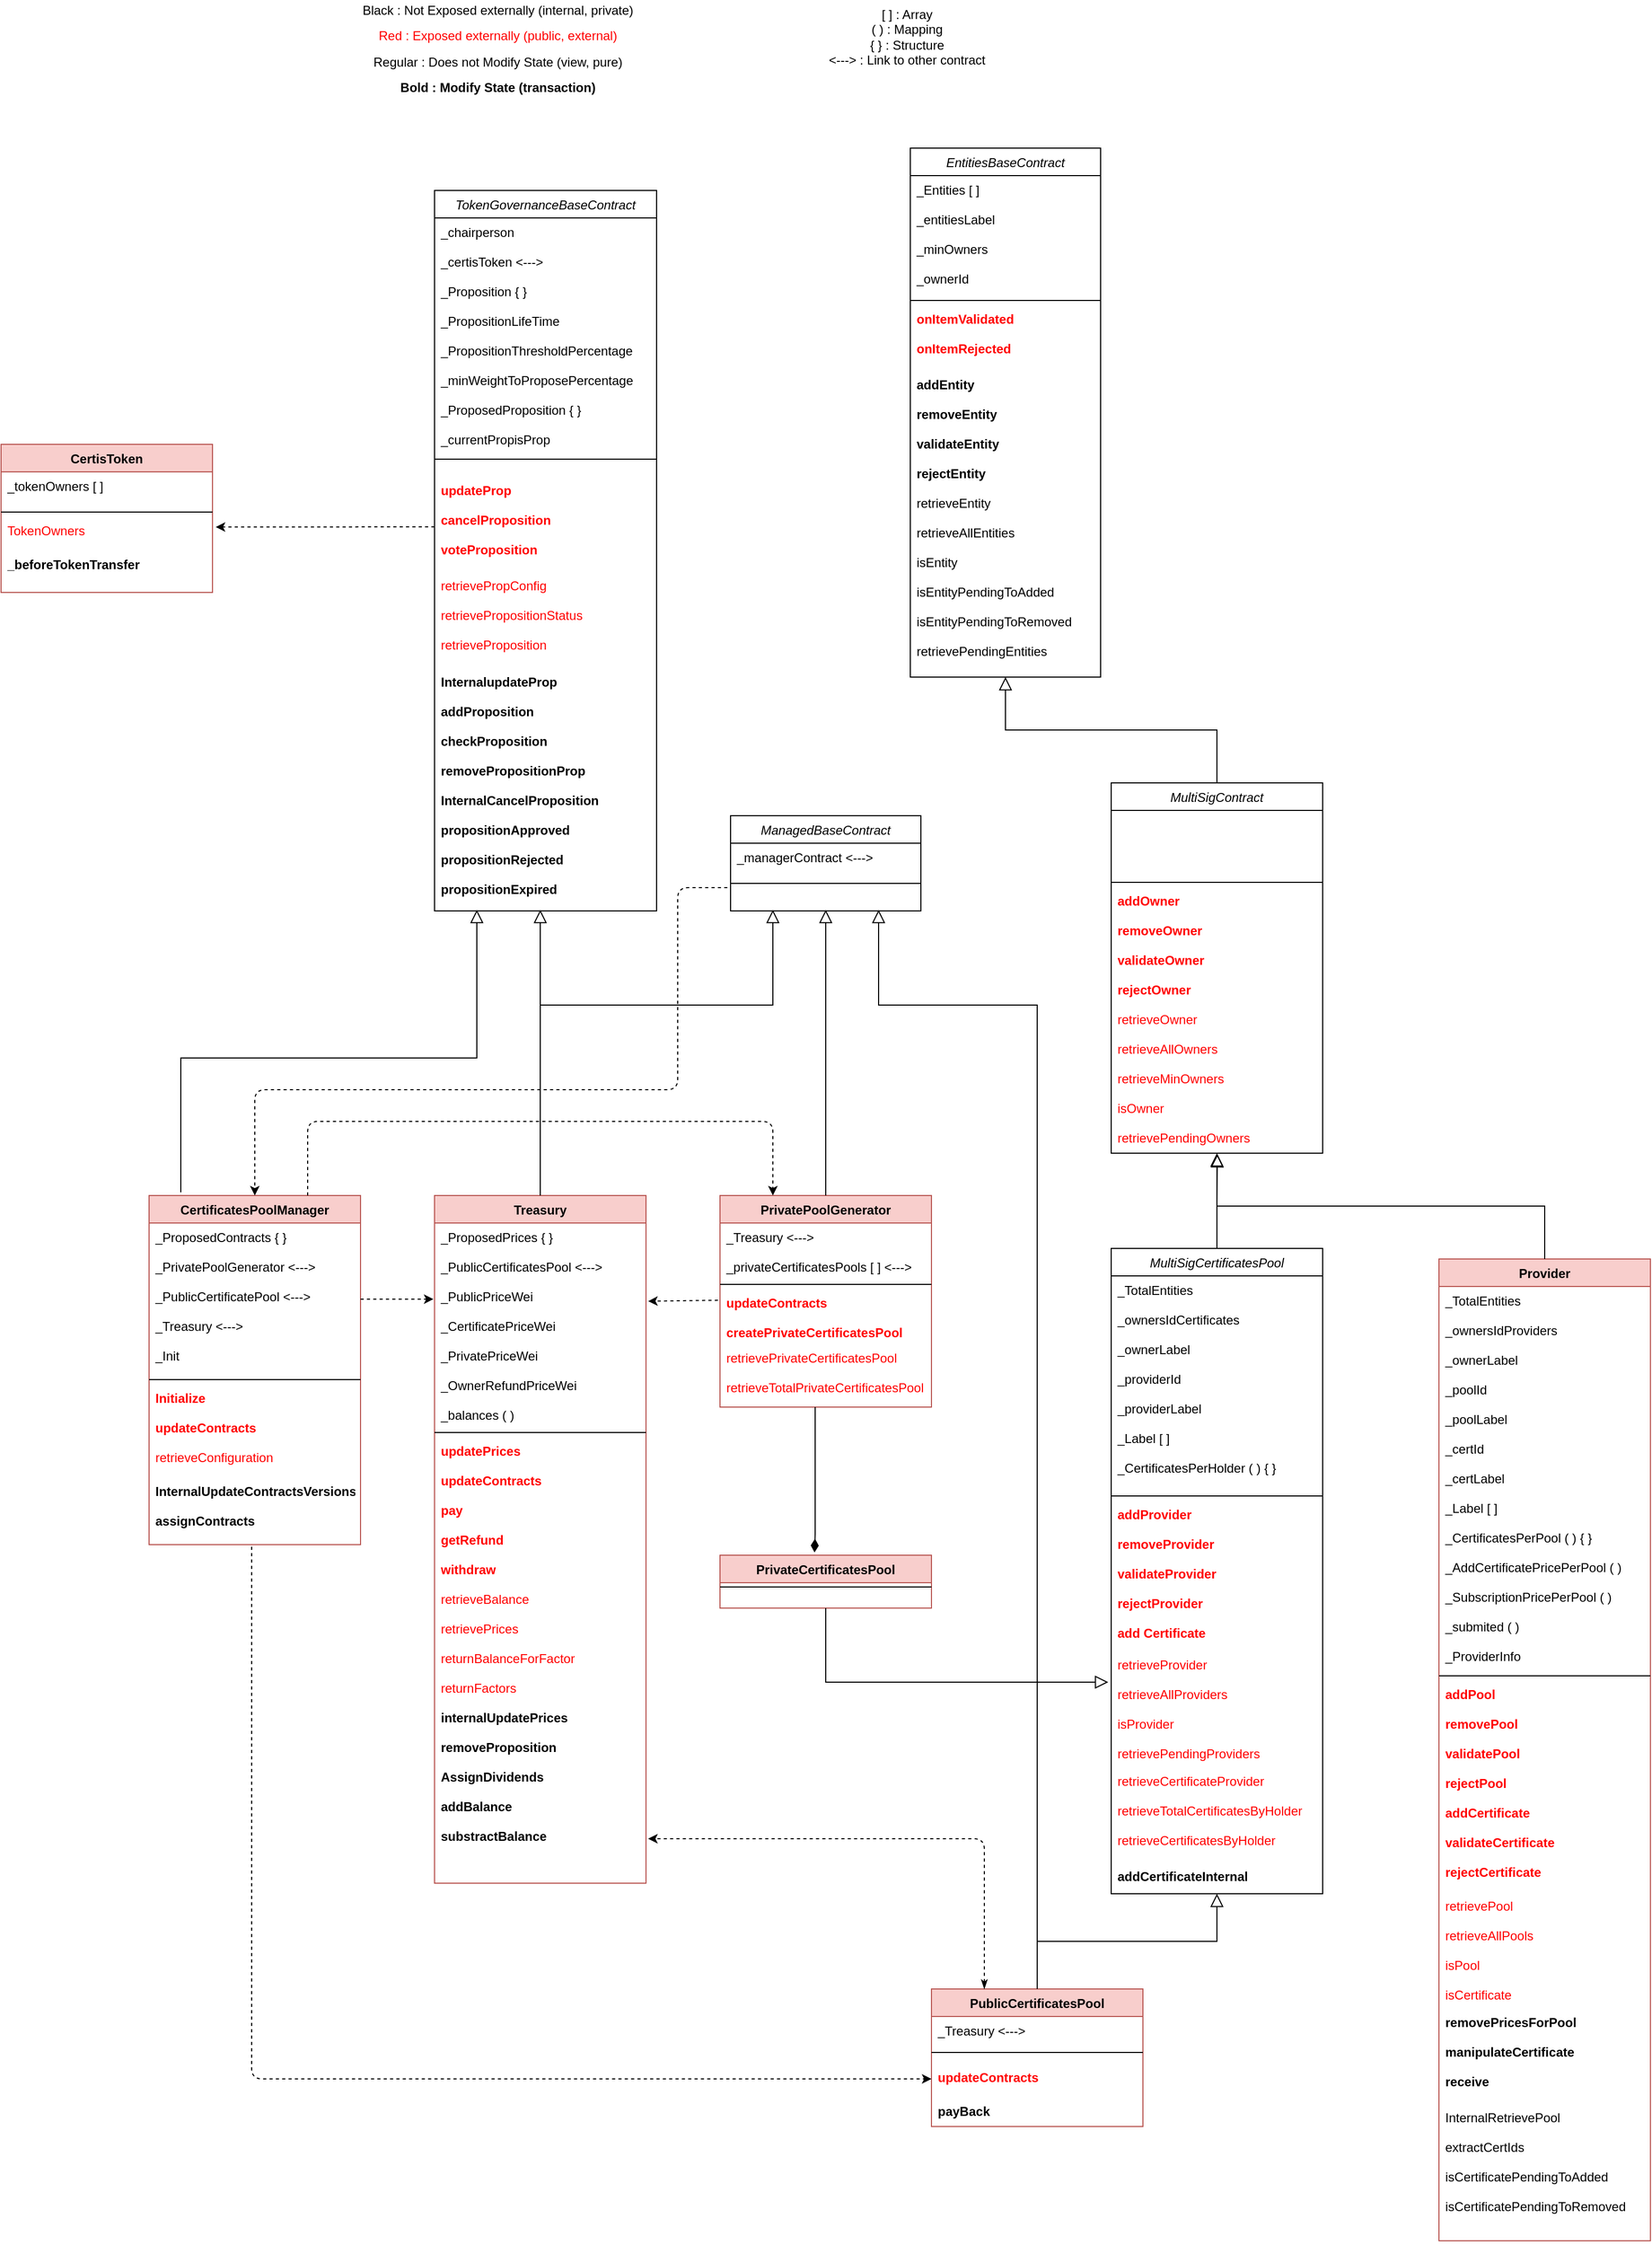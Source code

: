 <mxfile version="14.9.3" type="github">
  <diagram id="C5RBs43oDa-KdzZeNtuy" name="Page-1">
    <mxGraphModel dx="2249" dy="1963" grid="1" gridSize="10" guides="1" tooltips="1" connect="1" arrows="1" fold="1" page="1" pageScale="1" pageWidth="827" pageHeight="1169" math="0" shadow="0">
      <root>
        <mxCell id="WIyWlLk6GJQsqaUBKTNV-0" />
        <mxCell id="WIyWlLk6GJQsqaUBKTNV-1" parent="WIyWlLk6GJQsqaUBKTNV-0" />
        <mxCell id="zkfFHV4jXpPFQw0GAbJ--0" value="EntitiesBaseContract" style="swimlane;fontStyle=2;align=center;verticalAlign=top;childLayout=stackLayout;horizontal=1;startSize=26;horizontalStack=0;resizeParent=1;resizeLast=0;collapsible=1;marginBottom=0;rounded=0;shadow=0;strokeWidth=1;" parent="WIyWlLk6GJQsqaUBKTNV-1" vertex="1">
          <mxGeometry x="190" y="90" width="180" height="500" as="geometry">
            <mxRectangle x="230" y="140" width="160" height="26" as="alternateBounds" />
          </mxGeometry>
        </mxCell>
        <mxCell id="zkfFHV4jXpPFQw0GAbJ--1" value="_Entities [ ]&#xa;&#xa;_entitiesLabel&#xa;&#xa;_minOwners&#xa;&#xa;_ownerId" style="text;align=left;verticalAlign=top;spacingLeft=4;spacingRight=4;overflow=hidden;rotatable=0;points=[[0,0.5],[1,0.5]];portConstraint=eastwest;" parent="zkfFHV4jXpPFQw0GAbJ--0" vertex="1">
          <mxGeometry y="26" width="180" height="114" as="geometry" />
        </mxCell>
        <mxCell id="zkfFHV4jXpPFQw0GAbJ--4" value="" style="line;html=1;strokeWidth=1;align=left;verticalAlign=middle;spacingTop=-1;spacingLeft=3;spacingRight=3;rotatable=0;labelPosition=right;points=[];portConstraint=eastwest;" parent="zkfFHV4jXpPFQw0GAbJ--0" vertex="1">
          <mxGeometry y="140" width="180" height="8" as="geometry" />
        </mxCell>
        <mxCell id="zkfFHV4jXpPFQw0GAbJ--24" value="onItemValidated&#xa;&#xa;onItemRejected" style="text;align=left;verticalAlign=top;spacingLeft=4;spacingRight=4;overflow=hidden;rotatable=0;points=[[0,0.5],[1,0.5]];portConstraint=eastwest;fontColor=#FF0000;fontStyle=1" parent="zkfFHV4jXpPFQw0GAbJ--0" vertex="1">
          <mxGeometry y="148" width="180" height="62" as="geometry" />
        </mxCell>
        <mxCell id="zkfFHV4jXpPFQw0GAbJ--2" value="addEntity&#xa;&#xa;removeEntity&#xa;&#xa;validateEntity&#xa;&#xa;rejectEntity&#xa;&#xa;" style="text;align=left;verticalAlign=top;spacingLeft=4;spacingRight=4;overflow=hidden;rotatable=0;points=[[0,0.5],[1,0.5]];portConstraint=eastwest;rounded=0;shadow=0;html=0;fontStyle=1" parent="zkfFHV4jXpPFQw0GAbJ--0" vertex="1">
          <mxGeometry y="210" width="180" height="112" as="geometry" />
        </mxCell>
        <mxCell id="zkfFHV4jXpPFQw0GAbJ--20" value="retrieveEntity&#xa;&#xa;retrieveAllEntities&#xa;&#xa;isEntity&#xa;&#xa;isEntityPendingToAdded&#xa;&#xa;isEntityPendingToRemoved&#xa;&#xa;retrievePendingEntities" style="text;align=left;verticalAlign=top;spacingLeft=4;spacingRight=4;overflow=hidden;rotatable=0;points=[[0,0.5],[1,0.5]];portConstraint=eastwest;rounded=0;shadow=0;html=0;" parent="zkfFHV4jXpPFQw0GAbJ--0" vertex="1">
          <mxGeometry y="322" width="180" height="170" as="geometry" />
        </mxCell>
        <mxCell id="zkfFHV4jXpPFQw0GAbJ--16" value="" style="endArrow=block;endSize=10;endFill=0;shadow=0;strokeWidth=1;rounded=0;edgeStyle=elbowEdgeStyle;elbow=vertical;exitX=0.5;exitY=0;exitDx=0;exitDy=0;" parent="WIyWlLk6GJQsqaUBKTNV-1" source="bXjURwCaFaU__5L7jMWQ-14" target="zkfFHV4jXpPFQw0GAbJ--0" edge="1">
          <mxGeometry width="160" relative="1" as="geometry">
            <mxPoint x="210" y="373" as="sourcePoint" />
            <mxPoint x="310" y="271" as="targetPoint" />
          </mxGeometry>
        </mxCell>
        <mxCell id="bXjURwCaFaU__5L7jMWQ-14" value="MultiSigContract" style="swimlane;fontStyle=2;align=center;verticalAlign=top;childLayout=stackLayout;horizontal=1;startSize=26;horizontalStack=0;resizeParent=1;resizeLast=0;collapsible=1;marginBottom=0;rounded=0;shadow=0;strokeWidth=1;" vertex="1" parent="WIyWlLk6GJQsqaUBKTNV-1">
          <mxGeometry x="380" y="690" width="200" height="350" as="geometry">
            <mxRectangle x="230" y="140" width="160" height="26" as="alternateBounds" />
          </mxGeometry>
        </mxCell>
        <mxCell id="bXjURwCaFaU__5L7jMWQ-15" value="&#xa;&#xa;" style="text;align=left;verticalAlign=top;spacingLeft=4;spacingRight=4;overflow=hidden;rotatable=0;points=[[0,0.5],[1,0.5]];portConstraint=eastwest;" vertex="1" parent="bXjURwCaFaU__5L7jMWQ-14">
          <mxGeometry y="26" width="200" height="64" as="geometry" />
        </mxCell>
        <mxCell id="bXjURwCaFaU__5L7jMWQ-16" value="" style="line;html=1;strokeWidth=1;align=left;verticalAlign=middle;spacingTop=-1;spacingLeft=3;spacingRight=3;rotatable=0;labelPosition=right;points=[];portConstraint=eastwest;" vertex="1" parent="bXjURwCaFaU__5L7jMWQ-14">
          <mxGeometry y="90" width="200" height="8" as="geometry" />
        </mxCell>
        <mxCell id="bXjURwCaFaU__5L7jMWQ-17" value="addOwner&#xa;&#xa;removeOwner&#xa;&#xa;validateOwner&#xa;&#xa;rejectOwner" style="text;align=left;verticalAlign=top;spacingLeft=4;spacingRight=4;overflow=hidden;rotatable=0;points=[[0,0.5],[1,0.5]];portConstraint=eastwest;rounded=0;shadow=0;html=0;fontColor=#FF0000;fontStyle=1" vertex="1" parent="bXjURwCaFaU__5L7jMWQ-14">
          <mxGeometry y="98" width="200" height="112" as="geometry" />
        </mxCell>
        <mxCell id="bXjURwCaFaU__5L7jMWQ-18" value="retrieveOwner&#xa;&#xa;retrieveAllOwners&#xa;&#xa;retrieveMinOwners&#xa;&#xa;isOwner&#xa;&#xa;retrievePendingOwners" style="text;align=left;verticalAlign=top;spacingLeft=4;spacingRight=4;overflow=hidden;rotatable=0;points=[[0,0.5],[1,0.5]];portConstraint=eastwest;rounded=0;shadow=0;html=0;fontColor=#FF0000;" vertex="1" parent="bXjURwCaFaU__5L7jMWQ-14">
          <mxGeometry y="210" width="200" height="140" as="geometry" />
        </mxCell>
        <mxCell id="bXjURwCaFaU__5L7jMWQ-20" value="Red : Exposed externally (public, external)" style="text;html=1;strokeColor=none;fillColor=none;align=center;verticalAlign=middle;whiteSpace=wrap;rounded=0;fontColor=#FF0000;" vertex="1" parent="WIyWlLk6GJQsqaUBKTNV-1">
          <mxGeometry x="-360" y="-26" width="320" height="20" as="geometry" />
        </mxCell>
        <mxCell id="bXjURwCaFaU__5L7jMWQ-21" value="&lt;font color=&quot;#000000&quot;&gt;Black : Not Exposed externally (internal, private)&lt;/font&gt;" style="text;html=1;strokeColor=none;fillColor=none;align=center;verticalAlign=middle;whiteSpace=wrap;rounded=0;fontColor=#FF0000;" vertex="1" parent="WIyWlLk6GJQsqaUBKTNV-1">
          <mxGeometry x="-360" y="-50" width="320" height="20" as="geometry" />
        </mxCell>
        <mxCell id="bXjURwCaFaU__5L7jMWQ-22" value="&lt;span style=&quot;font-weight: normal&quot;&gt;&lt;font color=&quot;#000000&quot;&gt;Regular : Does not Modify State (view, pure)&lt;/font&gt;&lt;/span&gt;" style="text;html=1;strokeColor=none;fillColor=none;align=center;verticalAlign=middle;whiteSpace=wrap;rounded=0;fontColor=#FF0000;fontStyle=1" vertex="1" parent="WIyWlLk6GJQsqaUBKTNV-1">
          <mxGeometry x="-360" y="-1" width="320" height="20" as="geometry" />
        </mxCell>
        <mxCell id="bXjURwCaFaU__5L7jMWQ-23" value="&lt;b&gt;&lt;font color=&quot;#000000&quot;&gt;Bold : Modify State (transaction)&lt;/font&gt;&lt;/b&gt;" style="text;html=1;strokeColor=none;fillColor=none;align=center;verticalAlign=middle;whiteSpace=wrap;rounded=0;fontColor=#FF0000;" vertex="1" parent="WIyWlLk6GJQsqaUBKTNV-1">
          <mxGeometry x="-360" y="23" width="320" height="20" as="geometry" />
        </mxCell>
        <mxCell id="bXjURwCaFaU__5L7jMWQ-24" value="MultiSigCertificatesPool" style="swimlane;fontStyle=2;align=center;verticalAlign=top;childLayout=stackLayout;horizontal=1;startSize=26;horizontalStack=0;resizeParent=1;resizeLast=0;collapsible=1;marginBottom=0;rounded=0;shadow=0;strokeWidth=1;" vertex="1" parent="WIyWlLk6GJQsqaUBKTNV-1">
          <mxGeometry x="380" y="1130" width="200" height="610" as="geometry">
            <mxRectangle x="230" y="140" width="160" height="26" as="alternateBounds" />
          </mxGeometry>
        </mxCell>
        <mxCell id="bXjURwCaFaU__5L7jMWQ-25" value="_TotalEntities&#xa;&#xa;_ownersIdCertificates&#xa;&#xa;_ownerLabel&#xa;&#xa;_providerId&#xa;&#xa;_providerLabel&#xa;&#xa;_Label [ ]&#xa;&#xa;_CertificatesPerHolder ( ) { }" style="text;align=left;verticalAlign=top;spacingLeft=4;spacingRight=4;overflow=hidden;rotatable=0;points=[[0,0.5],[1,0.5]];portConstraint=eastwest;" vertex="1" parent="bXjURwCaFaU__5L7jMWQ-24">
          <mxGeometry y="26" width="200" height="204" as="geometry" />
        </mxCell>
        <mxCell id="bXjURwCaFaU__5L7jMWQ-26" value="" style="line;html=1;strokeWidth=1;align=left;verticalAlign=middle;spacingTop=-1;spacingLeft=3;spacingRight=3;rotatable=0;labelPosition=right;points=[];portConstraint=eastwest;" vertex="1" parent="bXjURwCaFaU__5L7jMWQ-24">
          <mxGeometry y="230" width="200" height="8" as="geometry" />
        </mxCell>
        <mxCell id="bXjURwCaFaU__5L7jMWQ-27" value="addProvider&#xa;&#xa;removeProvider&#xa;&#xa;validateProvider&#xa;&#xa;rejectProvider&#xa;&#xa;add Certificate" style="text;align=left;verticalAlign=top;spacingLeft=4;spacingRight=4;overflow=hidden;rotatable=0;points=[[0,0.5],[1,0.5]];portConstraint=eastwest;rounded=0;shadow=0;html=0;fontColor=#FF0000;fontStyle=1" vertex="1" parent="bXjURwCaFaU__5L7jMWQ-24">
          <mxGeometry y="238" width="200" height="142" as="geometry" />
        </mxCell>
        <mxCell id="bXjURwCaFaU__5L7jMWQ-28" value="retrieveProvider&#xa;&#xa;retrieveAllProviders&#xa;&#xa;isProvider&#xa;&#xa;retrievePendingProviders" style="text;align=left;verticalAlign=top;spacingLeft=4;spacingRight=4;overflow=hidden;rotatable=0;points=[[0,0.5],[1,0.5]];portConstraint=eastwest;rounded=0;shadow=0;html=0;fontColor=#FF0000;" vertex="1" parent="bXjURwCaFaU__5L7jMWQ-24">
          <mxGeometry y="380" width="200" height="110" as="geometry" />
        </mxCell>
        <mxCell id="bXjURwCaFaU__5L7jMWQ-30" value="retrieveCertificateProvider&#xa;&#xa;retrieveTotalCertificatesByHolder&#xa;&#xa;retrieveCertificatesByHolder&#xa;" style="text;align=left;verticalAlign=top;spacingLeft=4;spacingRight=4;overflow=hidden;rotatable=0;points=[[0,0.5],[1,0.5]];portConstraint=eastwest;rounded=0;shadow=0;html=0;fontColor=#FF0000;" vertex="1" parent="bXjURwCaFaU__5L7jMWQ-24">
          <mxGeometry y="490" width="200" height="90" as="geometry" />
        </mxCell>
        <mxCell id="bXjURwCaFaU__5L7jMWQ-31" value="addCertificateInternal" style="text;align=left;verticalAlign=top;spacingLeft=4;spacingRight=4;overflow=hidden;rotatable=0;points=[[0,0.5],[1,0.5]];portConstraint=eastwest;fontStyle=1" vertex="1" parent="bXjURwCaFaU__5L7jMWQ-24">
          <mxGeometry y="580" width="200" height="20" as="geometry" />
        </mxCell>
        <mxCell id="bXjURwCaFaU__5L7jMWQ-32" value="" style="endArrow=block;endSize=10;endFill=0;shadow=0;strokeWidth=1;rounded=0;edgeStyle=elbowEdgeStyle;elbow=vertical;entryX=0.502;entryY=1.007;entryDx=0;entryDy=0;entryPerimeter=0;exitX=0.5;exitY=0;exitDx=0;exitDy=0;" edge="1" parent="WIyWlLk6GJQsqaUBKTNV-1" source="bXjURwCaFaU__5L7jMWQ-24" target="bXjURwCaFaU__5L7jMWQ-18">
          <mxGeometry width="160" relative="1" as="geometry">
            <mxPoint x="320" y="1130" as="sourcePoint" />
            <mxPoint x="320" y="1070" as="targetPoint" />
          </mxGeometry>
        </mxCell>
        <mxCell id="bXjURwCaFaU__5L7jMWQ-33" value="PrivateCertificatesPool" style="swimlane;fontStyle=1;align=center;verticalAlign=top;childLayout=stackLayout;horizontal=1;startSize=26;horizontalStack=0;resizeParent=1;resizeLast=0;collapsible=1;marginBottom=0;rounded=0;shadow=0;strokeWidth=1;fillColor=#f8cecc;strokeColor=#b85450;" vertex="1" parent="WIyWlLk6GJQsqaUBKTNV-1">
          <mxGeometry x="10" y="1420" width="200" height="50" as="geometry">
            <mxRectangle x="230" y="140" width="160" height="26" as="alternateBounds" />
          </mxGeometry>
        </mxCell>
        <mxCell id="bXjURwCaFaU__5L7jMWQ-35" value="" style="line;html=1;strokeWidth=1;align=left;verticalAlign=middle;spacingTop=-1;spacingLeft=3;spacingRight=3;rotatable=0;labelPosition=right;points=[];portConstraint=eastwest;" vertex="1" parent="bXjURwCaFaU__5L7jMWQ-33">
          <mxGeometry y="26" width="200" height="8" as="geometry" />
        </mxCell>
        <mxCell id="bXjURwCaFaU__5L7jMWQ-41" value="" style="endArrow=block;endSize=10;endFill=0;shadow=0;strokeWidth=1;rounded=0;edgeStyle=elbowEdgeStyle;elbow=vertical;entryX=-0.014;entryY=0.271;entryDx=0;entryDy=0;entryPerimeter=0;" edge="1" parent="WIyWlLk6GJQsqaUBKTNV-1" target="bXjURwCaFaU__5L7jMWQ-28">
          <mxGeometry width="160" relative="1" as="geometry">
            <mxPoint x="110" y="1470" as="sourcePoint" />
            <mxPoint x="200" y="1540" as="targetPoint" />
            <Array as="points">
              <mxPoint x="160" y="1540" />
            </Array>
          </mxGeometry>
        </mxCell>
        <mxCell id="bXjURwCaFaU__5L7jMWQ-42" value="PublicCertificatesPool" style="swimlane;fontStyle=1;align=center;verticalAlign=top;childLayout=stackLayout;horizontal=1;startSize=26;horizontalStack=0;resizeParent=1;resizeLast=0;collapsible=1;marginBottom=0;rounded=0;shadow=0;strokeWidth=1;fillColor=#f8cecc;strokeColor=#b85450;" vertex="1" parent="WIyWlLk6GJQsqaUBKTNV-1">
          <mxGeometry x="210" y="1830" width="200" height="130" as="geometry">
            <mxRectangle x="230" y="140" width="160" height="26" as="alternateBounds" />
          </mxGeometry>
        </mxCell>
        <mxCell id="bXjURwCaFaU__5L7jMWQ-44" value="_Treasury &lt;---&gt;" style="text;align=left;verticalAlign=top;spacingLeft=4;spacingRight=4;overflow=hidden;rotatable=0;points=[[0,0.5],[1,0.5]];portConstraint=eastwest;" vertex="1" parent="bXjURwCaFaU__5L7jMWQ-42">
          <mxGeometry y="26" width="200" height="34" as="geometry" />
        </mxCell>
        <mxCell id="bXjURwCaFaU__5L7jMWQ-43" value="" style="line;html=1;strokeWidth=1;align=left;verticalAlign=middle;spacingTop=-1;spacingLeft=3;spacingRight=3;rotatable=0;labelPosition=right;points=[];portConstraint=eastwest;" vertex="1" parent="WIyWlLk6GJQsqaUBKTNV-1">
          <mxGeometry x="210" y="1886" width="200" height="8" as="geometry" />
        </mxCell>
        <mxCell id="bXjURwCaFaU__5L7jMWQ-45" value="updateContracts&#xa;" style="text;align=left;verticalAlign=top;spacingLeft=4;spacingRight=4;overflow=hidden;rotatable=0;points=[[0,0.5],[1,0.5]];portConstraint=eastwest;rounded=0;shadow=0;html=0;fontColor=#FF0000;fontStyle=1" vertex="1" parent="WIyWlLk6GJQsqaUBKTNV-1">
          <mxGeometry x="210" y="1900" width="200" height="30" as="geometry" />
        </mxCell>
        <mxCell id="bXjURwCaFaU__5L7jMWQ-46" value="payBack" style="text;align=left;verticalAlign=top;spacingLeft=4;spacingRight=4;overflow=hidden;rotatable=0;points=[[0,0.5],[1,0.5]];portConstraint=eastwest;fontStyle=1" vertex="1" parent="WIyWlLk6GJQsqaUBKTNV-1">
          <mxGeometry x="210" y="1932" width="200" height="30" as="geometry" />
        </mxCell>
        <mxCell id="bXjURwCaFaU__5L7jMWQ-47" value="" style="endArrow=block;endSize=10;endFill=0;shadow=0;strokeWidth=1;rounded=0;edgeStyle=elbowEdgeStyle;elbow=vertical;exitX=0.5;exitY=0;exitDx=0;exitDy=0;entryX=0.5;entryY=1;entryDx=0;entryDy=0;" edge="1" parent="WIyWlLk6GJQsqaUBKTNV-1" source="bXjURwCaFaU__5L7jMWQ-42" target="bXjURwCaFaU__5L7jMWQ-24">
          <mxGeometry width="160" relative="1" as="geometry">
            <mxPoint x="220" y="1700" as="sourcePoint" />
            <mxPoint x="470" y="1740" as="targetPoint" />
          </mxGeometry>
        </mxCell>
        <mxCell id="bXjURwCaFaU__5L7jMWQ-48" value="ManagedBaseContract" style="swimlane;fontStyle=2;align=center;verticalAlign=top;childLayout=stackLayout;horizontal=1;startSize=26;horizontalStack=0;resizeParent=1;resizeLast=0;collapsible=1;marginBottom=0;rounded=0;shadow=0;strokeWidth=1;" vertex="1" parent="WIyWlLk6GJQsqaUBKTNV-1">
          <mxGeometry x="20" y="721" width="180" height="90" as="geometry">
            <mxRectangle x="230" y="140" width="160" height="26" as="alternateBounds" />
          </mxGeometry>
        </mxCell>
        <mxCell id="bXjURwCaFaU__5L7jMWQ-49" value="_managerContract &lt;---&gt;" style="text;align=left;verticalAlign=top;spacingLeft=4;spacingRight=4;overflow=hidden;rotatable=0;points=[[0,0.5],[1,0.5]];portConstraint=eastwest;" vertex="1" parent="bXjURwCaFaU__5L7jMWQ-48">
          <mxGeometry y="26" width="180" height="34" as="geometry" />
        </mxCell>
        <mxCell id="bXjURwCaFaU__5L7jMWQ-50" value="" style="line;html=1;strokeWidth=1;align=left;verticalAlign=middle;spacingTop=-1;spacingLeft=3;spacingRight=3;rotatable=0;labelPosition=right;points=[];portConstraint=eastwest;" vertex="1" parent="bXjURwCaFaU__5L7jMWQ-48">
          <mxGeometry y="60" width="180" height="8" as="geometry" />
        </mxCell>
        <mxCell id="bXjURwCaFaU__5L7jMWQ-54" value="TokenGovernanceBaseContract" style="swimlane;fontStyle=2;align=center;verticalAlign=top;childLayout=stackLayout;horizontal=1;startSize=26;horizontalStack=0;resizeParent=1;resizeLast=0;collapsible=1;marginBottom=0;rounded=0;shadow=0;strokeWidth=1;" vertex="1" parent="WIyWlLk6GJQsqaUBKTNV-1">
          <mxGeometry x="-260" y="130" width="210" height="681" as="geometry">
            <mxRectangle x="230" y="140" width="160" height="26" as="alternateBounds" />
          </mxGeometry>
        </mxCell>
        <mxCell id="bXjURwCaFaU__5L7jMWQ-55" value="_chairperson&#xa;&#xa;_certisToken &lt;---&gt;&#xa;&#xa;_Proposition { }&#xa;&#xa;_PropositionLifeTime&#xa;&#xa;_PropositionThresholdPercentage&#xa;&#xa;_minWeightToProposePercentage&#xa;&#xa;_ProposedProposition { }&#xa;&#xa;_currentPropisProp" style="text;align=left;verticalAlign=top;spacingLeft=4;spacingRight=4;overflow=hidden;rotatable=0;points=[[0,0.5],[1,0.5]];portConstraint=eastwest;" vertex="1" parent="bXjURwCaFaU__5L7jMWQ-54">
          <mxGeometry y="26" width="210" height="244" as="geometry" />
        </mxCell>
        <mxCell id="bXjURwCaFaU__5L7jMWQ-57" value="updateProp&#xa;&#xa;cancelProposition&#xa;&#xa;voteProposition" style="text;align=left;verticalAlign=top;spacingLeft=4;spacingRight=4;overflow=hidden;rotatable=0;points=[[0,0.5],[1,0.5]];portConstraint=eastwest;rounded=0;shadow=0;html=0;fontStyle=1;fontColor=#FF0000;" vertex="1" parent="bXjURwCaFaU__5L7jMWQ-54">
          <mxGeometry y="270" width="210" height="90" as="geometry" />
        </mxCell>
        <mxCell id="bXjURwCaFaU__5L7jMWQ-59" value="retrievePropConfig&#xa;&#xa;retrievePropositionStatus&#xa;&#xa;retrieveProposition" style="text;align=left;verticalAlign=top;spacingLeft=4;spacingRight=4;overflow=hidden;rotatable=0;points=[[0,0.5],[1,0.5]];portConstraint=eastwest;fontStyle=0;fontColor=#FF0000;" vertex="1" parent="bXjURwCaFaU__5L7jMWQ-54">
          <mxGeometry y="360" width="210" height="91" as="geometry" />
        </mxCell>
        <mxCell id="bXjURwCaFaU__5L7jMWQ-58" value="InternalupdateProp&#xa;&#xa;addProposition&#xa;&#xa;checkProposition&#xa;&#xa;removePropositionProp&#xa;&#xa;InternalCancelProposition&#xa;&#xa;propositionApproved&#xa;&#xa;propositionRejected&#xa;&#xa;propositionExpired" style="text;align=left;verticalAlign=top;spacingLeft=4;spacingRight=4;overflow=hidden;rotatable=0;points=[[0,0.5],[1,0.5]];portConstraint=eastwest;rounded=0;shadow=0;html=0;fontStyle=1" vertex="1" parent="bXjURwCaFaU__5L7jMWQ-54">
          <mxGeometry y="451" width="210" height="219" as="geometry" />
        </mxCell>
        <mxCell id="bXjURwCaFaU__5L7jMWQ-56" value="" style="line;html=1;strokeWidth=1;align=left;verticalAlign=middle;spacingTop=-1;spacingLeft=3;spacingRight=3;rotatable=0;labelPosition=right;points=[];portConstraint=eastwest;" vertex="1" parent="WIyWlLk6GJQsqaUBKTNV-1">
          <mxGeometry x="-260" y="380" width="210" height="8" as="geometry" />
        </mxCell>
        <mxCell id="bXjURwCaFaU__5L7jMWQ-62" value="Treasury" style="swimlane;fontStyle=1;align=center;verticalAlign=top;childLayout=stackLayout;horizontal=1;startSize=26;horizontalStack=0;resizeParent=1;resizeLast=0;collapsible=1;marginBottom=0;rounded=0;shadow=0;strokeWidth=1;fillColor=#f8cecc;strokeColor=#b85450;" vertex="1" parent="WIyWlLk6GJQsqaUBKTNV-1">
          <mxGeometry x="-260" y="1080" width="200" height="650" as="geometry">
            <mxRectangle x="230" y="140" width="160" height="26" as="alternateBounds" />
          </mxGeometry>
        </mxCell>
        <mxCell id="bXjURwCaFaU__5L7jMWQ-63" value="_ProposedPrices { }&#xa;&#xa;_PublicCertificatesPool &lt;---&gt;&#xa;&#xa;_PublicPriceWei&#xa;&#xa;_CertificatePriceWei&#xa;&#xa;_PrivatePriceWei&#xa;&#xa;_OwnerRefundPriceWei&#xa;&#xa;_balances ( )" style="text;align=left;verticalAlign=top;spacingLeft=4;spacingRight=4;overflow=hidden;rotatable=0;points=[[0,0.5],[1,0.5]];portConstraint=eastwest;" vertex="1" parent="bXjURwCaFaU__5L7jMWQ-62">
          <mxGeometry y="26" width="200" height="194" as="geometry" />
        </mxCell>
        <mxCell id="bXjURwCaFaU__5L7jMWQ-64" value="" style="line;html=1;strokeWidth=1;align=left;verticalAlign=middle;spacingTop=-1;spacingLeft=3;spacingRight=3;rotatable=0;labelPosition=right;points=[];portConstraint=eastwest;" vertex="1" parent="bXjURwCaFaU__5L7jMWQ-62">
          <mxGeometry y="220" width="200" height="8" as="geometry" />
        </mxCell>
        <mxCell id="bXjURwCaFaU__5L7jMWQ-65" value="updatePrices&#xa;&#xa;updateContracts&#xa;&#xa;pay&#xa;&#xa;getRefund&#xa;&#xa;withdraw&#xa;" style="text;align=left;verticalAlign=top;spacingLeft=4;spacingRight=4;overflow=hidden;rotatable=0;points=[[0,0.5],[1,0.5]];portConstraint=eastwest;rounded=0;shadow=0;html=0;fontColor=#FF0000;fontStyle=1" vertex="1" parent="bXjURwCaFaU__5L7jMWQ-62">
          <mxGeometry y="228" width="200" height="140" as="geometry" />
        </mxCell>
        <mxCell id="bXjURwCaFaU__5L7jMWQ-68" value="retrieveBalance&#xa;&#xa;retrievePrices&#xa;&#xa;returnBalanceForFactor&#xa;&#xa;returnFactors" style="text;align=left;verticalAlign=top;spacingLeft=4;spacingRight=4;overflow=hidden;rotatable=0;points=[[0,0.5],[1,0.5]];portConstraint=eastwest;rounded=0;shadow=0;html=0;fontColor=#FF0000;fontStyle=0" vertex="1" parent="bXjURwCaFaU__5L7jMWQ-62">
          <mxGeometry y="368" width="200" height="112" as="geometry" />
        </mxCell>
        <mxCell id="bXjURwCaFaU__5L7jMWQ-67" value="internalUpdatePrices&#xa;&#xa;removeProposition&#xa;&#xa;AssignDividends&#xa;&#xa;addBalance&#xa;&#xa;substractBalance" style="text;align=left;verticalAlign=top;spacingLeft=4;spacingRight=4;overflow=hidden;rotatable=0;points=[[0,0.5],[1,0.5]];portConstraint=eastwest;rounded=0;shadow=0;html=0;fontStyle=1" vertex="1" parent="bXjURwCaFaU__5L7jMWQ-62">
          <mxGeometry y="480" width="200" height="140" as="geometry" />
        </mxCell>
        <mxCell id="bXjURwCaFaU__5L7jMWQ-70" value="" style="endArrow=block;endSize=10;endFill=0;shadow=0;strokeWidth=1;rounded=0;edgeStyle=elbowEdgeStyle;elbow=vertical;exitX=0.5;exitY=0;exitDx=0;exitDy=0;" edge="1" parent="WIyWlLk6GJQsqaUBKTNV-1" source="bXjURwCaFaU__5L7jMWQ-62">
          <mxGeometry width="160" relative="1" as="geometry">
            <mxPoint x="-330" y="950" as="sourcePoint" />
            <mxPoint x="-160" y="810" as="targetPoint" />
            <Array as="points">
              <mxPoint x="-90" y="950" />
            </Array>
          </mxGeometry>
        </mxCell>
        <mxCell id="bXjURwCaFaU__5L7jMWQ-71" value="" style="endArrow=block;endSize=10;endFill=0;shadow=0;strokeWidth=1;rounded=0;edgeStyle=elbowEdgeStyle;elbow=vertical;exitX=0.5;exitY=0;exitDx=0;exitDy=0;" edge="1" parent="WIyWlLk6GJQsqaUBKTNV-1" source="bXjURwCaFaU__5L7jMWQ-62">
          <mxGeometry width="160" relative="1" as="geometry">
            <mxPoint x="210" y="890" as="sourcePoint" />
            <mxPoint x="60" y="810" as="targetPoint" />
            <Array as="points">
              <mxPoint x="-70" y="900" />
            </Array>
          </mxGeometry>
        </mxCell>
        <mxCell id="bXjURwCaFaU__5L7jMWQ-72" value="" style="endArrow=block;endSize=10;endFill=0;shadow=0;strokeWidth=1;rounded=0;edgeStyle=elbowEdgeStyle;elbow=vertical;exitX=0.5;exitY=0;exitDx=0;exitDy=0;" edge="1" parent="WIyWlLk6GJQsqaUBKTNV-1" source="bXjURwCaFaU__5L7jMWQ-42">
          <mxGeometry width="160" relative="1" as="geometry">
            <mxPoint x="310" y="1821.429" as="sourcePoint" />
            <mxPoint x="160" y="810" as="targetPoint" />
            <Array as="points">
              <mxPoint x="240" y="900" />
            </Array>
          </mxGeometry>
        </mxCell>
        <mxCell id="bXjURwCaFaU__5L7jMWQ-73" value="PrivatePoolGenerator" style="swimlane;fontStyle=1;align=center;verticalAlign=top;childLayout=stackLayout;horizontal=1;startSize=26;horizontalStack=0;resizeParent=1;resizeLast=0;collapsible=1;marginBottom=0;rounded=0;shadow=0;strokeWidth=1;fillColor=#f8cecc;strokeColor=#b85450;" vertex="1" parent="WIyWlLk6GJQsqaUBKTNV-1">
          <mxGeometry x="10" y="1080" width="200" height="200" as="geometry">
            <mxRectangle x="230" y="140" width="160" height="26" as="alternateBounds" />
          </mxGeometry>
        </mxCell>
        <mxCell id="bXjURwCaFaU__5L7jMWQ-74" value="_Treasury &lt;---&gt;&#xa;&#xa;_privateCertificatesPools [ ] &lt;---&gt;&#xa;&#xa;" style="text;align=left;verticalAlign=top;spacingLeft=4;spacingRight=4;overflow=hidden;rotatable=0;points=[[0,0.5],[1,0.5]];portConstraint=eastwest;" vertex="1" parent="bXjURwCaFaU__5L7jMWQ-73">
          <mxGeometry y="26" width="200" height="54" as="geometry" />
        </mxCell>
        <mxCell id="bXjURwCaFaU__5L7jMWQ-75" value="" style="line;html=1;strokeWidth=1;align=left;verticalAlign=middle;spacingTop=-1;spacingLeft=3;spacingRight=3;rotatable=0;labelPosition=right;points=[];portConstraint=eastwest;" vertex="1" parent="bXjURwCaFaU__5L7jMWQ-73">
          <mxGeometry y="80" width="200" height="8" as="geometry" />
        </mxCell>
        <mxCell id="bXjURwCaFaU__5L7jMWQ-76" value="updateContracts&#xa;&#xa;createPrivateCertificatesPool" style="text;align=left;verticalAlign=top;spacingLeft=4;spacingRight=4;overflow=hidden;rotatable=0;points=[[0,0.5],[1,0.5]];portConstraint=eastwest;rounded=0;shadow=0;html=0;fontColor=#FF0000;fontStyle=1" vertex="1" parent="bXjURwCaFaU__5L7jMWQ-73">
          <mxGeometry y="88" width="200" height="52" as="geometry" />
        </mxCell>
        <mxCell id="bXjURwCaFaU__5L7jMWQ-78" value="retrievePrivateCertificatesPool&#xa;&#xa;retrieveTotalPrivateCertificatesPool" style="text;align=left;verticalAlign=top;spacingLeft=4;spacingRight=4;overflow=hidden;rotatable=0;points=[[0,0.5],[1,0.5]];portConstraint=eastwest;rounded=0;shadow=0;html=0;fontColor=#FF0000;fontStyle=0" vertex="1" parent="bXjURwCaFaU__5L7jMWQ-73">
          <mxGeometry y="140" width="200" height="52" as="geometry" />
        </mxCell>
        <mxCell id="bXjURwCaFaU__5L7jMWQ-79" value="" style="endArrow=block;endSize=10;endFill=0;shadow=0;strokeWidth=1;rounded=0;edgeStyle=elbowEdgeStyle;elbow=vertical;exitX=0.5;exitY=0;exitDx=0;exitDy=0;" edge="1" parent="WIyWlLk6GJQsqaUBKTNV-1" source="bXjURwCaFaU__5L7jMWQ-73">
          <mxGeometry width="160" relative="1" as="geometry">
            <mxPoint x="-10" y="990" as="sourcePoint" />
            <mxPoint x="110" y="810" as="targetPoint" />
            <Array as="points">
              <mxPoint x="200.0" y="860" />
            </Array>
          </mxGeometry>
        </mxCell>
        <mxCell id="bXjURwCaFaU__5L7jMWQ-80" value="Provider" style="swimlane;fontStyle=1;align=center;verticalAlign=top;childLayout=stackLayout;horizontal=1;startSize=26;horizontalStack=0;resizeParent=1;resizeLast=0;collapsible=1;marginBottom=0;rounded=0;shadow=0;strokeWidth=1;fillColor=#f8cecc;strokeColor=#b85450;" vertex="1" parent="WIyWlLk6GJQsqaUBKTNV-1">
          <mxGeometry x="690" y="1140" width="200" height="928" as="geometry">
            <mxRectangle x="230" y="140" width="160" height="26" as="alternateBounds" />
          </mxGeometry>
        </mxCell>
        <mxCell id="bXjURwCaFaU__5L7jMWQ-81" value="_TotalEntities&#xa;&#xa;_ownersIdProviders&#xa;&#xa;_ownerLabel&#xa;&#xa;_poolId&#xa;&#xa;_poolLabel&#xa;&#xa;_certId&#xa;&#xa;_certLabel&#xa;&#xa;_Label [ ]&#xa;&#xa;_CertificatesPerPool ( ) { }&#xa;&#xa;_AddCertificatePricePerPool ( )&#xa;&#xa;_SubscriptionPricePerPool ( )&#xa;&#xa;_submited ( )&#xa;&#xa;_ProviderInfo" style="text;align=left;verticalAlign=top;spacingLeft=4;spacingRight=4;overflow=hidden;rotatable=0;points=[[0,0.5],[1,0.5]];portConstraint=eastwest;" vertex="1" parent="bXjURwCaFaU__5L7jMWQ-80">
          <mxGeometry y="26" width="200" height="364" as="geometry" />
        </mxCell>
        <mxCell id="bXjURwCaFaU__5L7jMWQ-82" value="" style="line;html=1;strokeWidth=1;align=left;verticalAlign=middle;spacingTop=-1;spacingLeft=3;spacingRight=3;rotatable=0;labelPosition=right;points=[];portConstraint=eastwest;" vertex="1" parent="bXjURwCaFaU__5L7jMWQ-80">
          <mxGeometry y="390" width="200" height="8" as="geometry" />
        </mxCell>
        <mxCell id="bXjURwCaFaU__5L7jMWQ-83" value="addPool&#xa;&#xa;removePool&#xa;&#xa;validatePool&#xa;&#xa;rejectPool&#xa;&#xa;addCertificate&#xa;&#xa;validateCertificate&#xa;&#xa;rejectCertificate" style="text;align=left;verticalAlign=top;spacingLeft=4;spacingRight=4;overflow=hidden;rotatable=0;points=[[0,0.5],[1,0.5]];portConstraint=eastwest;rounded=0;shadow=0;html=0;fontColor=#FF0000;fontStyle=1" vertex="1" parent="bXjURwCaFaU__5L7jMWQ-80">
          <mxGeometry y="398" width="200" height="200" as="geometry" />
        </mxCell>
        <mxCell id="bXjURwCaFaU__5L7jMWQ-85" value="retrievePool&#xa;&#xa;retrieveAllPools&#xa;&#xa;isPool&#xa;&#xa;isCertificate" style="text;align=left;verticalAlign=top;spacingLeft=4;spacingRight=4;overflow=hidden;rotatable=0;points=[[0,0.5],[1,0.5]];portConstraint=eastwest;rounded=0;shadow=0;html=0;fontColor=#FF0000;" vertex="1" parent="bXjURwCaFaU__5L7jMWQ-80">
          <mxGeometry y="598" width="200" height="110" as="geometry" />
        </mxCell>
        <mxCell id="bXjURwCaFaU__5L7jMWQ-87" value="removePricesForPool&#xa;&#xa;manipulateCertificate&#xa;&#xa;receive" style="text;align=left;verticalAlign=top;spacingLeft=4;spacingRight=4;overflow=hidden;rotatable=0;points=[[0,0.5],[1,0.5]];portConstraint=eastwest;fontStyle=1" vertex="1" parent="bXjURwCaFaU__5L7jMWQ-80">
          <mxGeometry y="708" width="200" height="90" as="geometry" />
        </mxCell>
        <mxCell id="bXjURwCaFaU__5L7jMWQ-86" value="InternalRetrievePool&#xa;&#xa;extractCertIds&#xa;&#xa;isCertificatePendingToAdded&#xa;&#xa;isCertificatePendingToRemoved" style="text;align=left;verticalAlign=top;spacingLeft=4;spacingRight=4;overflow=hidden;rotatable=0;points=[[0,0.5],[1,0.5]];portConstraint=eastwest;rounded=0;shadow=0;html=0;" vertex="1" parent="bXjURwCaFaU__5L7jMWQ-80">
          <mxGeometry y="798" width="200" height="130" as="geometry" />
        </mxCell>
        <mxCell id="bXjURwCaFaU__5L7jMWQ-88" value="" style="endArrow=block;endSize=10;endFill=0;shadow=0;strokeWidth=1;rounded=0;edgeStyle=elbowEdgeStyle;elbow=vertical;exitX=0.5;exitY=0;exitDx=0;exitDy=0;" edge="1" parent="WIyWlLk6GJQsqaUBKTNV-1" source="bXjURwCaFaU__5L7jMWQ-80">
          <mxGeometry width="160" relative="1" as="geometry">
            <mxPoint x="730" y="1010" as="sourcePoint" />
            <mxPoint x="480" y="1040" as="targetPoint" />
          </mxGeometry>
        </mxCell>
        <mxCell id="bXjURwCaFaU__5L7jMWQ-89" value="CertificatesPoolManager" style="swimlane;fontStyle=1;align=center;verticalAlign=top;childLayout=stackLayout;horizontal=1;startSize=26;horizontalStack=0;resizeParent=1;resizeLast=0;collapsible=1;marginBottom=0;rounded=0;shadow=0;strokeWidth=1;fillColor=#f8cecc;strokeColor=#b85450;" vertex="1" parent="WIyWlLk6GJQsqaUBKTNV-1">
          <mxGeometry x="-530" y="1080" width="200" height="330" as="geometry">
            <mxRectangle x="230" y="140" width="160" height="26" as="alternateBounds" />
          </mxGeometry>
        </mxCell>
        <mxCell id="bXjURwCaFaU__5L7jMWQ-90" value="_ProposedContracts { }&#xa;&#xa;_PrivatePoolGenerator &lt;---&gt;&#xa;&#xa;_PublicCertificatePool &lt;---&gt;&#xa;&#xa;_Treasury &lt;---&gt;&#xa;&#xa;_Init&#xa;" style="text;align=left;verticalAlign=top;spacingLeft=4;spacingRight=4;overflow=hidden;rotatable=0;points=[[0,0.5],[1,0.5]];portConstraint=eastwest;" vertex="1" parent="bXjURwCaFaU__5L7jMWQ-89">
          <mxGeometry y="26" width="200" height="144" as="geometry" />
        </mxCell>
        <mxCell id="bXjURwCaFaU__5L7jMWQ-91" value="" style="line;html=1;strokeWidth=1;align=left;verticalAlign=middle;spacingTop=-1;spacingLeft=3;spacingRight=3;rotatable=0;labelPosition=right;points=[];portConstraint=eastwest;" vertex="1" parent="bXjURwCaFaU__5L7jMWQ-89">
          <mxGeometry y="170" width="200" height="8" as="geometry" />
        </mxCell>
        <mxCell id="bXjURwCaFaU__5L7jMWQ-92" value="Initialize&#xa;&#xa;updateContracts&#xa;&#xa;" style="text;align=left;verticalAlign=top;spacingLeft=4;spacingRight=4;overflow=hidden;rotatable=0;points=[[0,0.5],[1,0.5]];portConstraint=eastwest;rounded=0;shadow=0;html=0;fontColor=#FF0000;fontStyle=1" vertex="1" parent="bXjURwCaFaU__5L7jMWQ-89">
          <mxGeometry y="178" width="200" height="56" as="geometry" />
        </mxCell>
        <mxCell id="bXjURwCaFaU__5L7jMWQ-93" value="retrieveConfiguration" style="text;align=left;verticalAlign=top;spacingLeft=4;spacingRight=4;overflow=hidden;rotatable=0;points=[[0,0.5],[1,0.5]];portConstraint=eastwest;rounded=0;shadow=0;html=0;fontColor=#FF0000;fontStyle=0" vertex="1" parent="bXjURwCaFaU__5L7jMWQ-89">
          <mxGeometry y="234" width="200" height="32" as="geometry" />
        </mxCell>
        <mxCell id="bXjURwCaFaU__5L7jMWQ-94" value="InternalUpdateContractsVersions&#xa;&#xa;assignContracts&#xa;&#xa;" style="text;align=left;verticalAlign=top;spacingLeft=4;spacingRight=4;overflow=hidden;rotatable=0;points=[[0,0.5],[1,0.5]];portConstraint=eastwest;rounded=0;shadow=0;html=0;fontStyle=1" vertex="1" parent="bXjURwCaFaU__5L7jMWQ-89">
          <mxGeometry y="266" width="200" height="61" as="geometry" />
        </mxCell>
        <mxCell id="bXjURwCaFaU__5L7jMWQ-95" value="CertisToken" style="swimlane;fontStyle=1;align=center;verticalAlign=top;childLayout=stackLayout;horizontal=1;startSize=26;horizontalStack=0;resizeParent=1;resizeLast=0;collapsible=1;marginBottom=0;rounded=0;shadow=0;strokeWidth=1;fillColor=#f8cecc;strokeColor=#b85450;" vertex="1" parent="WIyWlLk6GJQsqaUBKTNV-1">
          <mxGeometry x="-670" y="370" width="200" height="140" as="geometry">
            <mxRectangle x="230" y="140" width="160" height="26" as="alternateBounds" />
          </mxGeometry>
        </mxCell>
        <mxCell id="bXjURwCaFaU__5L7jMWQ-96" value="_tokenOwners [ ]" style="text;align=left;verticalAlign=top;spacingLeft=4;spacingRight=4;overflow=hidden;rotatable=0;points=[[0,0.5],[1,0.5]];portConstraint=eastwest;" vertex="1" parent="bXjURwCaFaU__5L7jMWQ-95">
          <mxGeometry y="26" width="200" height="34" as="geometry" />
        </mxCell>
        <mxCell id="bXjURwCaFaU__5L7jMWQ-97" value="" style="line;html=1;strokeWidth=1;align=left;verticalAlign=middle;spacingTop=-1;spacingLeft=3;spacingRight=3;rotatable=0;labelPosition=right;points=[];portConstraint=eastwest;" vertex="1" parent="bXjURwCaFaU__5L7jMWQ-95">
          <mxGeometry y="60" width="200" height="8" as="geometry" />
        </mxCell>
        <mxCell id="bXjURwCaFaU__5L7jMWQ-99" value="TokenOwners" style="text;align=left;verticalAlign=top;spacingLeft=4;spacingRight=4;overflow=hidden;rotatable=0;points=[[0,0.5],[1,0.5]];portConstraint=eastwest;rounded=0;shadow=0;html=0;fontColor=#FF0000;fontStyle=0" vertex="1" parent="bXjURwCaFaU__5L7jMWQ-95">
          <mxGeometry y="68" width="200" height="32" as="geometry" />
        </mxCell>
        <mxCell id="bXjURwCaFaU__5L7jMWQ-100" value="_beforeTokenTransfer" style="text;align=left;verticalAlign=top;spacingLeft=4;spacingRight=4;overflow=hidden;rotatable=0;points=[[0,0.5],[1,0.5]];portConstraint=eastwest;rounded=0;shadow=0;html=0;fontStyle=1" vertex="1" parent="bXjURwCaFaU__5L7jMWQ-95">
          <mxGeometry y="100" width="200" height="30" as="geometry" />
        </mxCell>
        <mxCell id="bXjURwCaFaU__5L7jMWQ-101" value="" style="endArrow=block;endSize=10;endFill=0;shadow=0;strokeWidth=1;rounded=0;edgeStyle=elbowEdgeStyle;elbow=vertical;" edge="1" parent="WIyWlLk6GJQsqaUBKTNV-1">
          <mxGeometry width="160" relative="1" as="geometry">
            <mxPoint x="-500" y="1077" as="sourcePoint" />
            <mxPoint x="-220" y="810" as="targetPoint" />
            <Array as="points">
              <mxPoint x="-360" y="950" />
            </Array>
          </mxGeometry>
        </mxCell>
        <mxCell id="bXjURwCaFaU__5L7jMWQ-102" value="&lt;font color=&quot;#000000&quot;&gt;[ ] : Array&lt;br&gt;( ) : Mapping&lt;br&gt;{ } : Structure&lt;br&gt;&lt;/font&gt;&lt;span style=&quot;color: rgb(0 , 0 , 0) ; text-align: left&quot;&gt;&amp;lt;---&amp;gt; : Link to other contract&lt;/span&gt;&lt;font color=&quot;#000000&quot;&gt;&lt;br&gt;&lt;/font&gt;" style="text;html=1;strokeColor=none;fillColor=none;align=center;verticalAlign=middle;whiteSpace=wrap;rounded=0;fontColor=#FF0000;" vertex="1" parent="WIyWlLk6GJQsqaUBKTNV-1">
          <mxGeometry x="27" y="-50" width="320" height="70" as="geometry" />
        </mxCell>
        <mxCell id="bXjURwCaFaU__5L7jMWQ-103" value="" style="endArrow=classic;html=1;fontColor=#000000;entryX=1.015;entryY=0.318;entryDx=0;entryDy=0;entryPerimeter=0;dashed=1;" edge="1" parent="WIyWlLk6GJQsqaUBKTNV-1" target="bXjURwCaFaU__5L7jMWQ-99">
          <mxGeometry width="50" height="50" relative="1" as="geometry">
            <mxPoint x="-260" y="448" as="sourcePoint" />
            <mxPoint x="-610" y="140" as="targetPoint" />
          </mxGeometry>
        </mxCell>
        <mxCell id="bXjURwCaFaU__5L7jMWQ-104" value="" style="endArrow=classic;html=1;fontColor=#000000;entryX=-0.005;entryY=0.371;entryDx=0;entryDy=0;entryPerimeter=0;dashed=1;exitX=1;exitY=0.5;exitDx=0;exitDy=0;" edge="1" parent="WIyWlLk6GJQsqaUBKTNV-1" source="bXjURwCaFaU__5L7jMWQ-90" target="bXjURwCaFaU__5L7jMWQ-63">
          <mxGeometry width="50" height="50" relative="1" as="geometry">
            <mxPoint x="-700" y="1450" as="sourcePoint" />
            <mxPoint x="-907" y="1450.176" as="targetPoint" />
          </mxGeometry>
        </mxCell>
        <mxCell id="bXjURwCaFaU__5L7jMWQ-105" value="" style="endArrow=classic;html=1;fontColor=#000000;entryX=0.25;entryY=0;entryDx=0;entryDy=0;dashed=1;exitX=0.75;exitY=0;exitDx=0;exitDy=0;" edge="1" parent="WIyWlLk6GJQsqaUBKTNV-1" source="bXjURwCaFaU__5L7jMWQ-89" target="bXjURwCaFaU__5L7jMWQ-73">
          <mxGeometry width="50" height="50" relative="1" as="geometry">
            <mxPoint x="-590" y="1530" as="sourcePoint" />
            <mxPoint x="-521" y="1529.974" as="targetPoint" />
            <Array as="points">
              <mxPoint x="-380" y="1010" />
              <mxPoint x="60" y="1010" />
            </Array>
          </mxGeometry>
        </mxCell>
        <mxCell id="bXjURwCaFaU__5L7jMWQ-106" value="" style="endArrow=classic;html=1;fontColor=#000000;entryX=0;entryY=0.5;entryDx=0;entryDy=0;dashed=1;exitX=0.485;exitY=1.082;exitDx=0;exitDy=0;exitPerimeter=0;" edge="1" parent="WIyWlLk6GJQsqaUBKTNV-1" source="bXjURwCaFaU__5L7jMWQ-94" target="bXjURwCaFaU__5L7jMWQ-45">
          <mxGeometry width="50" height="50" relative="1" as="geometry">
            <mxPoint x="-650" y="1680" as="sourcePoint" />
            <mxPoint x="-581" y="1679.974" as="targetPoint" />
            <Array as="points">
              <mxPoint x="-433" y="1915" />
            </Array>
          </mxGeometry>
        </mxCell>
        <mxCell id="bXjURwCaFaU__5L7jMWQ-107" value="" style="endArrow=classic;html=1;fontColor=#000000;entryX=1.01;entryY=0.381;entryDx=0;entryDy=0;entryPerimeter=0;dashed=1;exitX=-0.01;exitY=0.212;exitDx=0;exitDy=0;exitPerimeter=0;" edge="1" parent="WIyWlLk6GJQsqaUBKTNV-1" source="bXjURwCaFaU__5L7jMWQ-76" target="bXjURwCaFaU__5L7jMWQ-63">
          <mxGeometry width="50" height="50" relative="1" as="geometry">
            <mxPoint x="40" y="1370" as="sourcePoint" />
            <mxPoint x="109" y="1369.974" as="targetPoint" />
          </mxGeometry>
        </mxCell>
        <mxCell id="bXjURwCaFaU__5L7jMWQ-108" value="" style="endArrow=classic;html=1;fontColor=#000000;entryX=1.01;entryY=0.914;entryDx=0;entryDy=0;entryPerimeter=0;dashed=1;exitX=0.25;exitY=0;exitDx=0;exitDy=0;startArrow=classicThin;startFill=1;" edge="1" parent="WIyWlLk6GJQsqaUBKTNV-1" source="bXjURwCaFaU__5L7jMWQ-42" target="bXjURwCaFaU__5L7jMWQ-67">
          <mxGeometry width="50" height="50" relative="1" as="geometry">
            <mxPoint x="70" y="1740" as="sourcePoint" />
            <mxPoint x="139" y="1739.974" as="targetPoint" />
            <Array as="points">
              <mxPoint x="260" y="1688" />
            </Array>
          </mxGeometry>
        </mxCell>
        <mxCell id="bXjURwCaFaU__5L7jMWQ-110" value="" style="endArrow=diamondThin;endSize=10;endFill=1;shadow=0;strokeWidth=1;rounded=0;edgeStyle=elbowEdgeStyle;elbow=vertical;entryX=0.447;entryY=-0.053;entryDx=0;entryDy=0;entryPerimeter=0;" edge="1" parent="WIyWlLk6GJQsqaUBKTNV-1" target="bXjURwCaFaU__5L7jMWQ-33">
          <mxGeometry width="160" relative="1" as="geometry">
            <mxPoint x="100" y="1280" as="sourcePoint" />
            <mxPoint x="467.2" y="1399.81" as="targetPoint" />
            <Array as="points">
              <mxPoint x="250" y="1400.0" />
            </Array>
          </mxGeometry>
        </mxCell>
        <mxCell id="bXjURwCaFaU__5L7jMWQ-111" value="" style="endArrow=classic;html=1;fontColor=#000000;dashed=1;exitX=-0.017;exitY=1.235;exitDx=0;exitDy=0;exitPerimeter=0;entryX=0.5;entryY=0;entryDx=0;entryDy=0;" edge="1" parent="WIyWlLk6GJQsqaUBKTNV-1" source="bXjURwCaFaU__5L7jMWQ-49" target="bXjURwCaFaU__5L7jMWQ-89">
          <mxGeometry width="50" height="50" relative="1" as="geometry">
            <mxPoint x="-500" y="840" as="sourcePoint" />
            <mxPoint x="-490" y="850" as="targetPoint" />
            <Array as="points">
              <mxPoint x="-30" y="789" />
              <mxPoint x="-30" y="980" />
              <mxPoint x="-430" y="980" />
            </Array>
          </mxGeometry>
        </mxCell>
      </root>
    </mxGraphModel>
  </diagram>
</mxfile>
